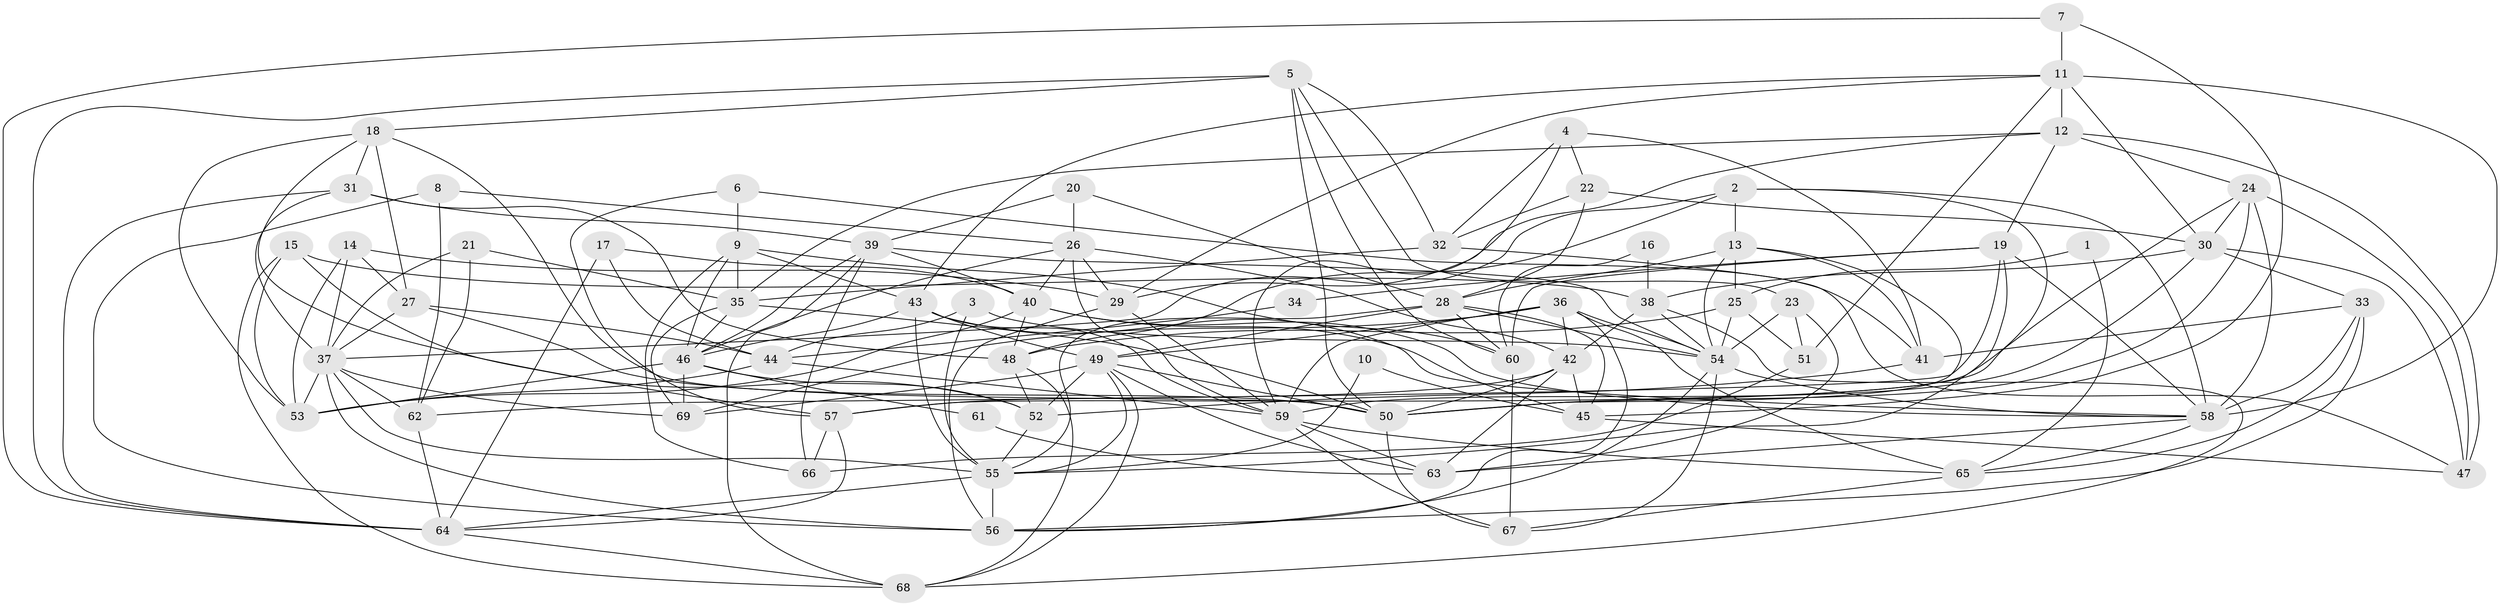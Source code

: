// original degree distribution, {2: 0.16058394160583941, 3: 0.19708029197080293, 4: 0.31386861313868614, 5: 0.2116788321167883, 7: 0.0364963503649635, 6: 0.06569343065693431, 9: 0.0072992700729927005, 8: 0.0072992700729927005}
// Generated by graph-tools (version 1.1) at 2025/26/03/09/25 03:26:16]
// undirected, 69 vertices, 197 edges
graph export_dot {
graph [start="1"]
  node [color=gray90,style=filled];
  1;
  2;
  3;
  4;
  5;
  6;
  7;
  8;
  9;
  10;
  11;
  12;
  13;
  14;
  15;
  16;
  17;
  18;
  19;
  20;
  21;
  22;
  23;
  24;
  25;
  26;
  27;
  28;
  29;
  30;
  31;
  32;
  33;
  34;
  35;
  36;
  37;
  38;
  39;
  40;
  41;
  42;
  43;
  44;
  45;
  46;
  47;
  48;
  49;
  50;
  51;
  52;
  53;
  54;
  55;
  56;
  57;
  58;
  59;
  60;
  61;
  62;
  63;
  64;
  65;
  66;
  67;
  68;
  69;
  1 -- 25 [weight=1.0];
  1 -- 65 [weight=1.0];
  2 -- 13 [weight=1.0];
  2 -- 37 [weight=1.0];
  2 -- 48 [weight=1.0];
  2 -- 50 [weight=1.0];
  2 -- 58 [weight=1.0];
  3 -- 44 [weight=1.0];
  3 -- 54 [weight=1.0];
  3 -- 55 [weight=1.0];
  4 -- 22 [weight=1.0];
  4 -- 32 [weight=1.0];
  4 -- 41 [weight=1.0];
  4 -- 59 [weight=1.0];
  5 -- 18 [weight=1.0];
  5 -- 23 [weight=1.0];
  5 -- 32 [weight=1.0];
  5 -- 50 [weight=1.0];
  5 -- 60 [weight=1.0];
  5 -- 64 [weight=1.0];
  6 -- 9 [weight=1.0];
  6 -- 41 [weight=1.0];
  6 -- 57 [weight=1.0];
  7 -- 11 [weight=1.0];
  7 -- 45 [weight=1.0];
  7 -- 64 [weight=1.0];
  8 -- 26 [weight=1.0];
  8 -- 56 [weight=1.0];
  8 -- 62 [weight=1.0];
  9 -- 35 [weight=1.0];
  9 -- 43 [weight=1.0];
  9 -- 46 [weight=1.0];
  9 -- 60 [weight=1.0];
  9 -- 66 [weight=1.0];
  10 -- 45 [weight=1.0];
  10 -- 55 [weight=1.0];
  11 -- 12 [weight=1.0];
  11 -- 29 [weight=1.0];
  11 -- 30 [weight=1.0];
  11 -- 43 [weight=1.0];
  11 -- 51 [weight=1.0];
  11 -- 58 [weight=2.0];
  12 -- 19 [weight=1.0];
  12 -- 24 [weight=1.0];
  12 -- 29 [weight=1.0];
  12 -- 35 [weight=1.0];
  12 -- 47 [weight=2.0];
  13 -- 25 [weight=1.0];
  13 -- 28 [weight=1.0];
  13 -- 41 [weight=1.0];
  13 -- 50 [weight=1.0];
  13 -- 54 [weight=1.0];
  14 -- 27 [weight=1.0];
  14 -- 29 [weight=1.0];
  14 -- 37 [weight=1.0];
  14 -- 53 [weight=1.0];
  15 -- 38 [weight=1.0];
  15 -- 52 [weight=1.0];
  15 -- 53 [weight=1.0];
  15 -- 68 [weight=1.0];
  16 -- 38 [weight=1.0];
  16 -- 60 [weight=1.0];
  17 -- 40 [weight=1.0];
  17 -- 44 [weight=1.0];
  17 -- 64 [weight=1.0];
  18 -- 27 [weight=1.0];
  18 -- 31 [weight=1.0];
  18 -- 50 [weight=1.0];
  18 -- 53 [weight=1.0];
  18 -- 57 [weight=1.0];
  19 -- 34 [weight=1.0];
  19 -- 55 [weight=1.0];
  19 -- 58 [weight=1.0];
  19 -- 60 [weight=1.0];
  19 -- 62 [weight=1.0];
  20 -- 26 [weight=1.0];
  20 -- 28 [weight=1.0];
  20 -- 39 [weight=1.0];
  21 -- 35 [weight=1.0];
  21 -- 37 [weight=1.0];
  21 -- 62 [weight=1.0];
  22 -- 28 [weight=1.0];
  22 -- 30 [weight=1.0];
  22 -- 32 [weight=1.0];
  23 -- 51 [weight=1.0];
  23 -- 54 [weight=1.0];
  23 -- 63 [weight=1.0];
  24 -- 30 [weight=1.0];
  24 -- 47 [weight=1.0];
  24 -- 50 [weight=1.0];
  24 -- 57 [weight=1.0];
  24 -- 58 [weight=1.0];
  25 -- 48 [weight=1.0];
  25 -- 51 [weight=1.0];
  25 -- 54 [weight=2.0];
  26 -- 29 [weight=1.0];
  26 -- 40 [weight=1.0];
  26 -- 42 [weight=2.0];
  26 -- 46 [weight=1.0];
  26 -- 59 [weight=1.0];
  27 -- 37 [weight=1.0];
  27 -- 44 [weight=1.0];
  27 -- 50 [weight=1.0];
  28 -- 45 [weight=1.0];
  28 -- 49 [weight=1.0];
  28 -- 54 [weight=1.0];
  28 -- 55 [weight=1.0];
  28 -- 60 [weight=1.0];
  29 -- 56 [weight=1.0];
  29 -- 59 [weight=1.0];
  30 -- 33 [weight=1.0];
  30 -- 38 [weight=1.0];
  30 -- 47 [weight=1.0];
  30 -- 59 [weight=1.0];
  31 -- 37 [weight=1.0];
  31 -- 39 [weight=1.0];
  31 -- 48 [weight=1.0];
  31 -- 64 [weight=1.0];
  32 -- 35 [weight=1.0];
  32 -- 47 [weight=1.0];
  33 -- 41 [weight=1.0];
  33 -- 56 [weight=1.0];
  33 -- 58 [weight=1.0];
  33 -- 65 [weight=1.0];
  34 -- 44 [weight=1.0];
  35 -- 46 [weight=1.0];
  35 -- 50 [weight=1.0];
  35 -- 69 [weight=1.0];
  36 -- 42 [weight=1.0];
  36 -- 49 [weight=1.0];
  36 -- 54 [weight=1.0];
  36 -- 56 [weight=1.0];
  36 -- 59 [weight=1.0];
  36 -- 65 [weight=1.0];
  36 -- 69 [weight=1.0];
  37 -- 53 [weight=1.0];
  37 -- 55 [weight=1.0];
  37 -- 56 [weight=1.0];
  37 -- 62 [weight=1.0];
  37 -- 69 [weight=1.0];
  38 -- 42 [weight=1.0];
  38 -- 54 [weight=1.0];
  38 -- 68 [weight=1.0];
  39 -- 40 [weight=1.0];
  39 -- 46 [weight=1.0];
  39 -- 54 [weight=1.0];
  39 -- 66 [weight=1.0];
  39 -- 68 [weight=1.0];
  40 -- 45 [weight=1.0];
  40 -- 48 [weight=1.0];
  40 -- 53 [weight=1.0];
  40 -- 58 [weight=1.0];
  41 -- 52 [weight=1.0];
  42 -- 45 [weight=1.0];
  42 -- 50 [weight=1.0];
  42 -- 57 [weight=1.0];
  42 -- 63 [weight=1.0];
  43 -- 46 [weight=1.0];
  43 -- 49 [weight=1.0];
  43 -- 55 [weight=2.0];
  43 -- 58 [weight=1.0];
  43 -- 59 [weight=1.0];
  44 -- 53 [weight=1.0];
  44 -- 59 [weight=1.0];
  45 -- 47 [weight=1.0];
  46 -- 52 [weight=1.0];
  46 -- 53 [weight=1.0];
  46 -- 61 [weight=1.0];
  46 -- 69 [weight=1.0];
  48 -- 52 [weight=1.0];
  48 -- 68 [weight=1.0];
  49 -- 50 [weight=1.0];
  49 -- 52 [weight=1.0];
  49 -- 55 [weight=1.0];
  49 -- 63 [weight=1.0];
  49 -- 68 [weight=1.0];
  49 -- 69 [weight=1.0];
  50 -- 67 [weight=1.0];
  51 -- 66 [weight=2.0];
  52 -- 55 [weight=1.0];
  54 -- 56 [weight=1.0];
  54 -- 58 [weight=2.0];
  54 -- 67 [weight=1.0];
  55 -- 56 [weight=1.0];
  55 -- 64 [weight=1.0];
  57 -- 64 [weight=1.0];
  57 -- 66 [weight=2.0];
  58 -- 63 [weight=1.0];
  58 -- 65 [weight=1.0];
  59 -- 63 [weight=1.0];
  59 -- 65 [weight=1.0];
  59 -- 67 [weight=1.0];
  60 -- 67 [weight=1.0];
  61 -- 63 [weight=1.0];
  62 -- 64 [weight=1.0];
  64 -- 68 [weight=1.0];
  65 -- 67 [weight=1.0];
}
